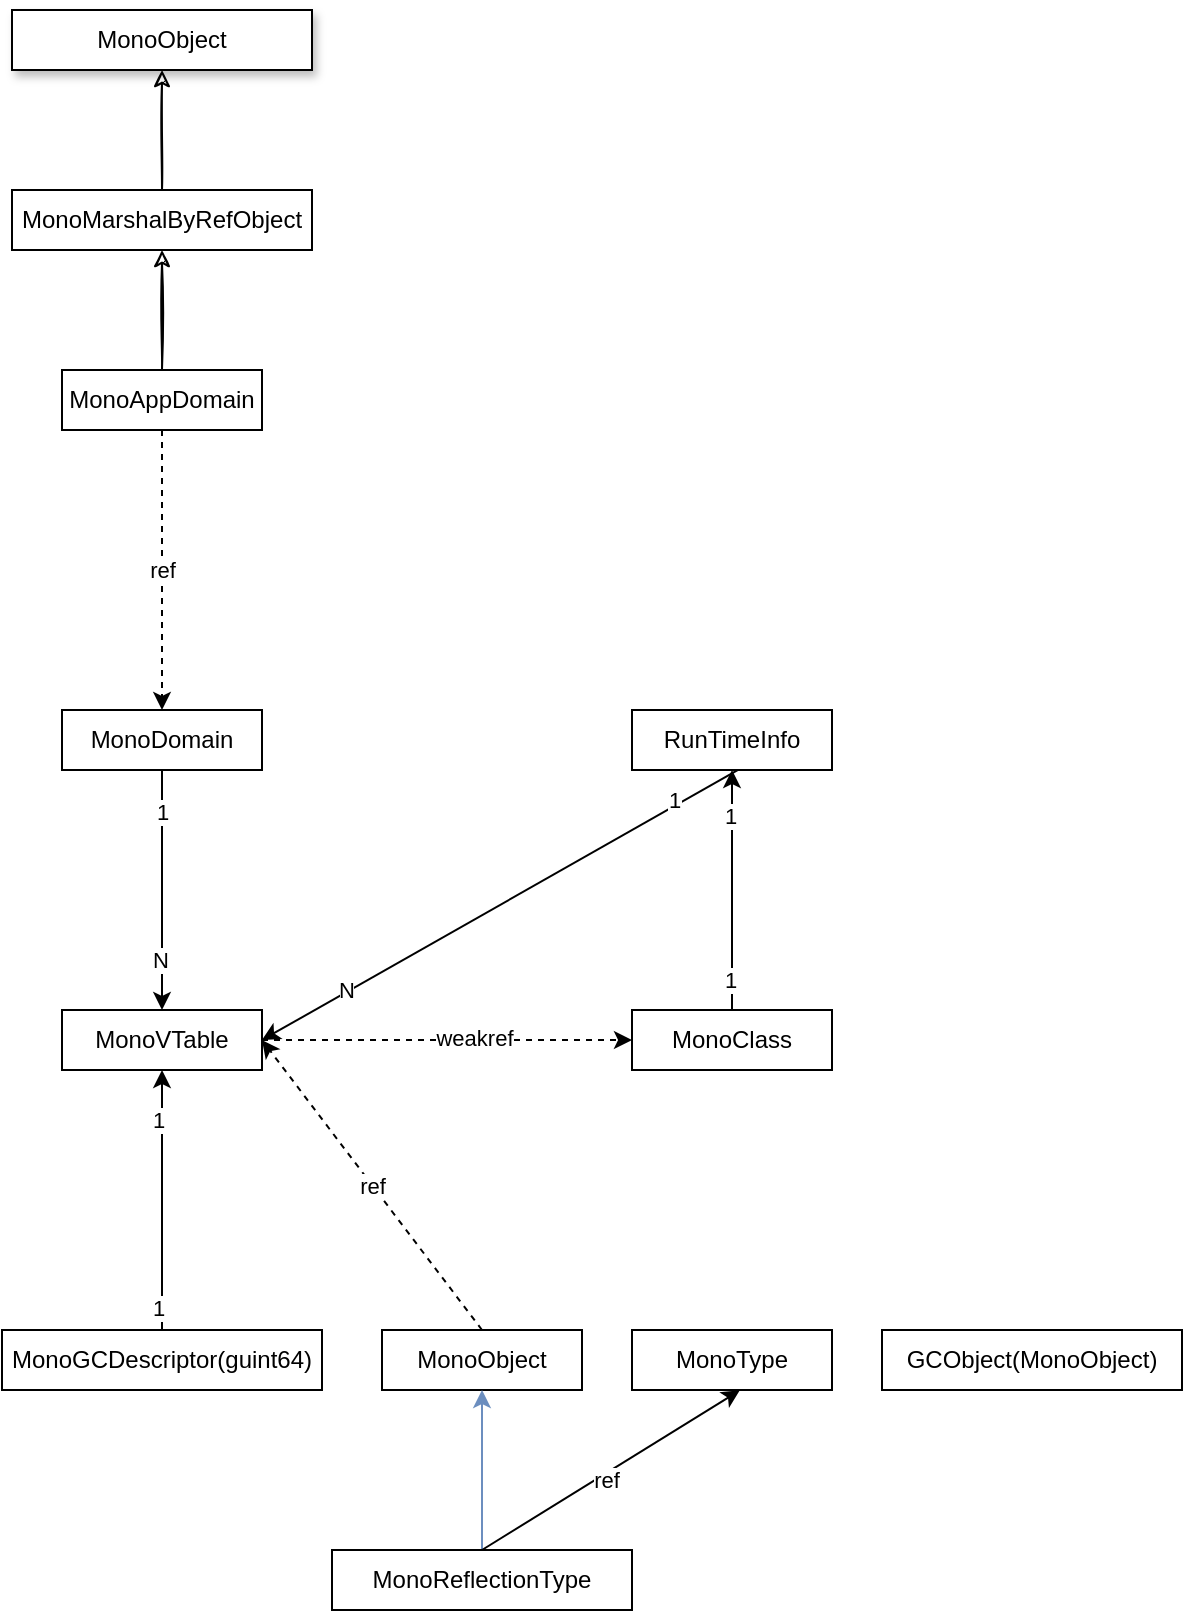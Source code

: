 <mxfile version="20.2.5" type="device"><diagram id="cSC85n1TsIPaZz_W4tG0" name="第 1 页"><mxGraphModel dx="1185" dy="1882" grid="1" gridSize="10" guides="1" tooltips="1" connect="1" arrows="1" fold="1" page="1" pageScale="1" pageWidth="827" pageHeight="1169" math="0" shadow="0"><root><mxCell id="0"/><mxCell id="1" parent="0"/><mxCell id="CZb16dku8UHXyT3tMJ6V-25" value="" style="edgeStyle=none;rounded=0;orthogonalLoop=1;jettySize=auto;html=1;" parent="1" source="CZb16dku8UHXyT3tMJ6V-1" target="CZb16dku8UHXyT3tMJ6V-14" edge="1"><mxGeometry relative="1" as="geometry"/></mxCell><mxCell id="CZb16dku8UHXyT3tMJ6V-26" value="1" style="edgeLabel;html=1;align=center;verticalAlign=middle;resizable=0;points=[];" parent="CZb16dku8UHXyT3tMJ6V-25" vertex="1" connectable="0"><mxGeometry x="-0.544" y="2" relative="1" as="geometry"><mxPoint x="-2" y="-7" as="offset"/></mxGeometry></mxCell><mxCell id="CZb16dku8UHXyT3tMJ6V-27" value="N" style="edgeLabel;html=1;align=center;verticalAlign=middle;resizable=0;points=[];" parent="CZb16dku8UHXyT3tMJ6V-25" vertex="1" connectable="0"><mxGeometry x="0.467" y="-1" relative="1" as="geometry"><mxPoint y="7" as="offset"/></mxGeometry></mxCell><mxCell id="CZb16dku8UHXyT3tMJ6V-1" value="MonoDomain" style="whiteSpace=wrap;html=1;" parent="1" vertex="1"><mxGeometry x="110" y="20" width="100" height="30" as="geometry"/></mxCell><mxCell id="tJukAWf8ovziXoUjur2p-15" value="ref" style="edgeStyle=none;rounded=0;orthogonalLoop=1;jettySize=auto;html=1;entryX=0.5;entryY=0;entryDx=0;entryDy=0;dashed=1;" edge="1" parent="1" source="CZb16dku8UHXyT3tMJ6V-2" target="CZb16dku8UHXyT3tMJ6V-1"><mxGeometry relative="1" as="geometry"/></mxCell><mxCell id="tJukAWf8ovziXoUjur2p-20" style="edgeStyle=none;shape=connector;rounded=0;orthogonalLoop=1;jettySize=auto;html=1;labelBackgroundColor=default;fontFamily=Helvetica;fontSize=11;fontColor=default;endArrow=classic;sketch=1;" edge="1" parent="1" source="CZb16dku8UHXyT3tMJ6V-2" target="tJukAWf8ovziXoUjur2p-17"><mxGeometry relative="1" as="geometry"/></mxCell><mxCell id="CZb16dku8UHXyT3tMJ6V-2" value="MonoAppDomain" style="whiteSpace=wrap;html=1;" parent="1" vertex="1"><mxGeometry x="110" y="-150" width="100" height="30" as="geometry"/></mxCell><mxCell id="tJukAWf8ovziXoUjur2p-3" style="rounded=0;orthogonalLoop=1;jettySize=auto;html=1;entryX=1;entryY=0.5;entryDx=0;entryDy=0;exitX=0.537;exitY=0.987;exitDx=0;exitDy=0;exitPerimeter=0;" edge="1" parent="1" source="CZb16dku8UHXyT3tMJ6V-4" target="CZb16dku8UHXyT3tMJ6V-14"><mxGeometry relative="1" as="geometry"/></mxCell><mxCell id="tJukAWf8ovziXoUjur2p-4" value="1" style="edgeLabel;html=1;align=center;verticalAlign=middle;resizable=0;points=[];" vertex="1" connectable="0" parent="tJukAWf8ovziXoUjur2p-3"><mxGeometry x="-0.775" y="1" relative="1" as="geometry"><mxPoint x="-6" y="-1" as="offset"/></mxGeometry></mxCell><mxCell id="tJukAWf8ovziXoUjur2p-5" value="N" style="edgeLabel;html=1;align=center;verticalAlign=middle;resizable=0;points=[];" vertex="1" connectable="0" parent="tJukAWf8ovziXoUjur2p-3"><mxGeometry x="0.645" y="-1" relative="1" as="geometry"><mxPoint as="offset"/></mxGeometry></mxCell><mxCell id="CZb16dku8UHXyT3tMJ6V-4" value="RunTimeInfo" style="whiteSpace=wrap;html=1;" parent="1" vertex="1"><mxGeometry x="395" y="20" width="100" height="30" as="geometry"/></mxCell><mxCell id="CZb16dku8UHXyT3tMJ6V-6" style="rounded=0;orthogonalLoop=1;jettySize=auto;html=1;" parent="1" source="CZb16dku8UHXyT3tMJ6V-5" target="CZb16dku8UHXyT3tMJ6V-4" edge="1"><mxGeometry relative="1" as="geometry"/></mxCell><mxCell id="CZb16dku8UHXyT3tMJ6V-28" value="1" style="edgeLabel;html=1;align=center;verticalAlign=middle;resizable=0;points=[];" parent="CZb16dku8UHXyT3tMJ6V-6" vertex="1" connectable="0"><mxGeometry x="-0.771" y="-1" relative="1" as="geometry"><mxPoint x="-2" y="-2" as="offset"/></mxGeometry></mxCell><mxCell id="CZb16dku8UHXyT3tMJ6V-29" value="1" style="edgeLabel;html=1;align=center;verticalAlign=middle;resizable=0;points=[];" parent="CZb16dku8UHXyT3tMJ6V-6" vertex="1" connectable="0"><mxGeometry x="0.781" relative="1" as="geometry"><mxPoint x="-1" y="10" as="offset"/></mxGeometry></mxCell><mxCell id="CZb16dku8UHXyT3tMJ6V-5" value="MonoClass" style="whiteSpace=wrap;html=1;" parent="1" vertex="1"><mxGeometry x="395.0" y="170" width="100" height="30" as="geometry"/></mxCell><mxCell id="CZb16dku8UHXyT3tMJ6V-8" value="GCObject(MonoObject)" style="whiteSpace=wrap;html=1;" parent="1" vertex="1"><mxGeometry x="520" y="330" width="150" height="30" as="geometry"/></mxCell><mxCell id="CZb16dku8UHXyT3tMJ6V-40" value="ref" style="edgeStyle=none;rounded=0;orthogonalLoop=1;jettySize=auto;html=1;entryX=1;entryY=0.5;entryDx=0;entryDy=0;exitX=0.5;exitY=0;exitDx=0;exitDy=0;dashed=1;" parent="1" source="CZb16dku8UHXyT3tMJ6V-10" target="CZb16dku8UHXyT3tMJ6V-14" edge="1"><mxGeometry relative="1" as="geometry"/></mxCell><mxCell id="CZb16dku8UHXyT3tMJ6V-10" value="MonoObject" style="whiteSpace=wrap;html=1;" parent="1" vertex="1"><mxGeometry x="270" y="330" width="100" height="30" as="geometry"/></mxCell><mxCell id="CZb16dku8UHXyT3tMJ6V-21" value="" style="edgeStyle=none;rounded=0;orthogonalLoop=1;jettySize=auto;html=1;" parent="1" source="CZb16dku8UHXyT3tMJ6V-12" target="CZb16dku8UHXyT3tMJ6V-14" edge="1"><mxGeometry relative="1" as="geometry"/></mxCell><mxCell id="CZb16dku8UHXyT3tMJ6V-32" value="1" style="edgeLabel;html=1;align=center;verticalAlign=middle;resizable=0;points=[];" parent="CZb16dku8UHXyT3tMJ6V-21" vertex="1" connectable="0"><mxGeometry x="0.623" y="-1" relative="1" as="geometry"><mxPoint x="-3" as="offset"/></mxGeometry></mxCell><mxCell id="CZb16dku8UHXyT3tMJ6V-33" value="1" style="edgeLabel;html=1;align=center;verticalAlign=middle;resizable=0;points=[];" parent="CZb16dku8UHXyT3tMJ6V-21" vertex="1" connectable="0"><mxGeometry x="-0.824" y="-3" relative="1" as="geometry"><mxPoint x="-5" as="offset"/></mxGeometry></mxCell><mxCell id="CZb16dku8UHXyT3tMJ6V-12" value="&lt;span style=&quot;text-align: left;&quot;&gt;MonoGCDescriptor(guint64)&lt;br&gt;&lt;/span&gt;" style="whiteSpace=wrap;html=1;" parent="1" vertex="1"><mxGeometry x="80" y="330" width="160" height="30" as="geometry"/></mxCell><mxCell id="tJukAWf8ovziXoUjur2p-10" style="edgeStyle=none;rounded=0;orthogonalLoop=1;jettySize=auto;html=1;dashed=1;" edge="1" parent="1" source="CZb16dku8UHXyT3tMJ6V-14" target="CZb16dku8UHXyT3tMJ6V-5"><mxGeometry relative="1" as="geometry"/></mxCell><mxCell id="tJukAWf8ovziXoUjur2p-13" value="weakref" style="edgeLabel;html=1;align=center;verticalAlign=middle;resizable=0;points=[];" vertex="1" connectable="0" parent="tJukAWf8ovziXoUjur2p-10"><mxGeometry x="0.178" y="-1" relative="1" as="geometry"><mxPoint x="-3" y="-2" as="offset"/></mxGeometry></mxCell><mxCell id="CZb16dku8UHXyT3tMJ6V-14" value="&lt;span style=&quot;text-align: left;&quot;&gt;MonoVTable&lt;/span&gt;" style="whiteSpace=wrap;html=1;" parent="1" vertex="1"><mxGeometry x="110" y="170" width="100" height="30" as="geometry"/></mxCell><mxCell id="CZb16dku8UHXyT3tMJ6V-31" value="&lt;span style=&quot;text-align: left;&quot;&gt;MonoType&lt;/span&gt;" style="whiteSpace=wrap;html=1;" parent="1" vertex="1"><mxGeometry x="395" y="330" width="100" height="30" as="geometry"/></mxCell><mxCell id="CZb16dku8UHXyT3tMJ6V-36" style="edgeStyle=none;rounded=0;orthogonalLoop=1;jettySize=auto;html=1;entryX=0.5;entryY=1;entryDx=0;entryDy=0;fillColor=#dae8fc;strokeColor=#6c8ebf;" parent="1" source="CZb16dku8UHXyT3tMJ6V-35" target="CZb16dku8UHXyT3tMJ6V-10" edge="1"><mxGeometry relative="1" as="geometry"/></mxCell><mxCell id="CZb16dku8UHXyT3tMJ6V-46" style="edgeStyle=none;rounded=0;orthogonalLoop=1;jettySize=auto;html=1;entryX=0.539;entryY=1.006;entryDx=0;entryDy=0;entryPerimeter=0;exitX=0.5;exitY=0;exitDx=0;exitDy=0;" parent="1" source="CZb16dku8UHXyT3tMJ6V-35" target="CZb16dku8UHXyT3tMJ6V-31" edge="1"><mxGeometry relative="1" as="geometry"/></mxCell><mxCell id="CZb16dku8UHXyT3tMJ6V-52" value="ref" style="edgeLabel;html=1;align=center;verticalAlign=middle;resizable=0;points=[];" parent="CZb16dku8UHXyT3tMJ6V-46" vertex="1" connectable="0"><mxGeometry x="-0.064" y="-2" relative="1" as="geometry"><mxPoint as="offset"/></mxGeometry></mxCell><mxCell id="CZb16dku8UHXyT3tMJ6V-35" value="&lt;span style=&quot;text-align: left;&quot;&gt;MonoReflectionType&lt;/span&gt;" style="whiteSpace=wrap;html=1;" parent="1" vertex="1"><mxGeometry x="245" y="440" width="150" height="30" as="geometry"/></mxCell><mxCell id="tJukAWf8ovziXoUjur2p-17" value="&lt;span style=&quot;text-align: left;&quot;&gt;MonoMarshalByRefObject&lt;/span&gt;" style="whiteSpace=wrap;html=1;" vertex="1" parent="1"><mxGeometry x="85" y="-240" width="150" height="30" as="geometry"/></mxCell><mxCell id="tJukAWf8ovziXoUjur2p-22" value="MonoObject" style="whiteSpace=wrap;html=1;shadow=1;" vertex="1" parent="1"><mxGeometry x="85" y="-330" width="150" height="30" as="geometry"/></mxCell><mxCell id="tJukAWf8ovziXoUjur2p-23" style="edgeStyle=none;shape=connector;rounded=0;orthogonalLoop=1;jettySize=auto;html=1;labelBackgroundColor=default;fontFamily=Helvetica;fontSize=11;fontColor=default;endArrow=classic;exitX=0.5;exitY=0;exitDx=0;exitDy=0;sketch=1;" edge="1" parent="1" source="tJukAWf8ovziXoUjur2p-17" target="tJukAWf8ovziXoUjur2p-22"><mxGeometry relative="1" as="geometry"><mxPoint x="170" y="-230" as="sourcePoint"/><mxPoint x="170" y="-190.0" as="targetPoint"/></mxGeometry></mxCell></root></mxGraphModel></diagram></mxfile>